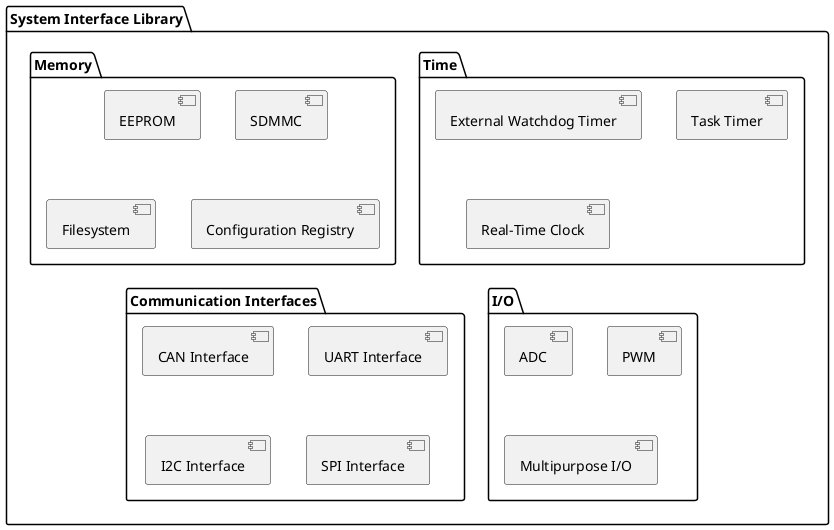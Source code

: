 @startuml

package "System Interface Library" {
	package "Time" {
		component [External Watchdog Timer] as EWDG
		component [Task Timer] as TaskTimer
		component [Real-Time Clock] as RTCI
	}
	package "Memory" {
		component [EEPROM] as EEPROM
		component [SDMMC] as SDMMCI
		component [Filesystem] as Filesystem
		component [Configuration Registry] as ConfigReg
	}
	package "I/O" {
		component [ADC] as ADCI
		component [PWM] as PWMI
		component [Multipurpose I/O] as MPIO
	}
	package "Communication Interfaces" {
		component [CAN Interface] as CANI
		component [UART Interface] as UARTI
		component [I2C Interface] as I2CI
		component [SPI Interface] as SPII
	}
}

@enduml
